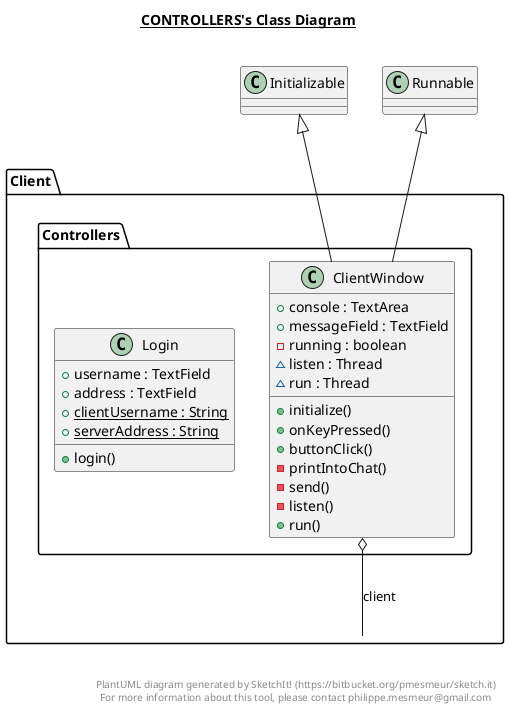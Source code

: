 @startuml

title __CONTROLLERS's Class Diagram__\n

  package Client {
    package Client.Controllers {
      class ClientWindow {
          + console : TextArea
          + messageField : TextField
          - running : boolean
          ~ listen : Thread
          ~ run : Thread
          + initialize()
          + onKeyPressed()
          + buttonClick()
          - printIntoChat()
          - send()
          - listen()
          + run()
      }
    }
  }
  

  package Client {
    package Client.Controllers {
      class Login {
          + username : TextField
          + address : TextField
          {static} + clientUsername : String
          {static} + serverAddress : String
          + login()
      }
    }
  }
  

  ClientWindow -up-|> Runnable
  ClientWindow -up-|> Initializable
  ClientWindow o-- Client : client


right footer


PlantUML diagram generated by SketchIt! (https://bitbucket.org/pmesmeur/sketch.it)
For more information about this tool, please contact philippe.mesmeur@gmail.com
endfooter

@enduml
